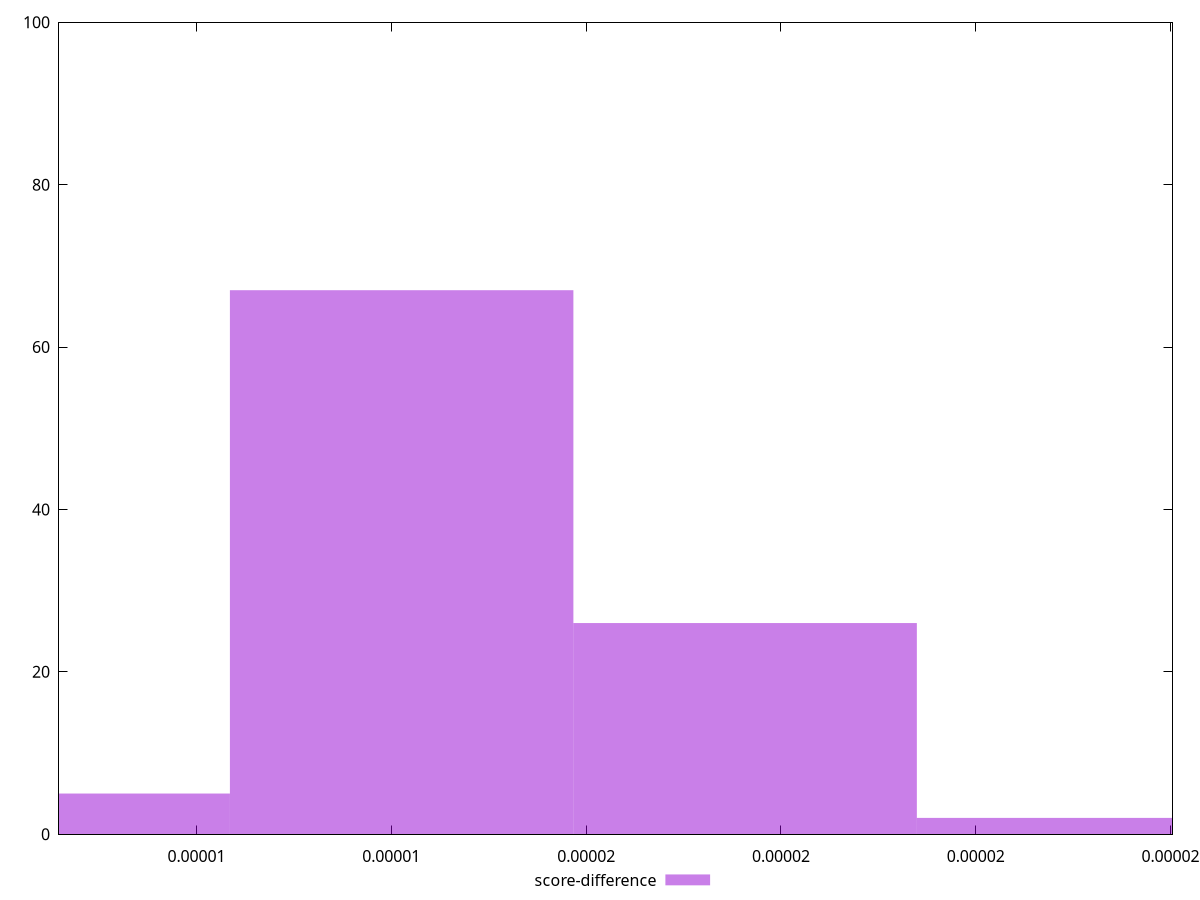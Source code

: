 reset

$scoreDifference <<EOF
0.000021158429642617107 2
0.000017632024702180924 26
0.000014105619761744739 67
0.000010579214821308554 5
EOF

set key outside below
set boxwidth 0.0000035264049404361846
set xrange [0.000010587761042457622:0.00002201987946348627]
set yrange [0:100]
set trange [0:100]
set style fill transparent solid 0.5 noborder
set terminal svg size 640, 490 enhanced background rgb 'white'
set output "report_00008_2021-01-22T20:58:29.167/mainthread-work-breakdown/samples/pages+cached+noexternal+nojs/score-difference/histogram.svg"

plot $scoreDifference title "score-difference" with boxes

reset

